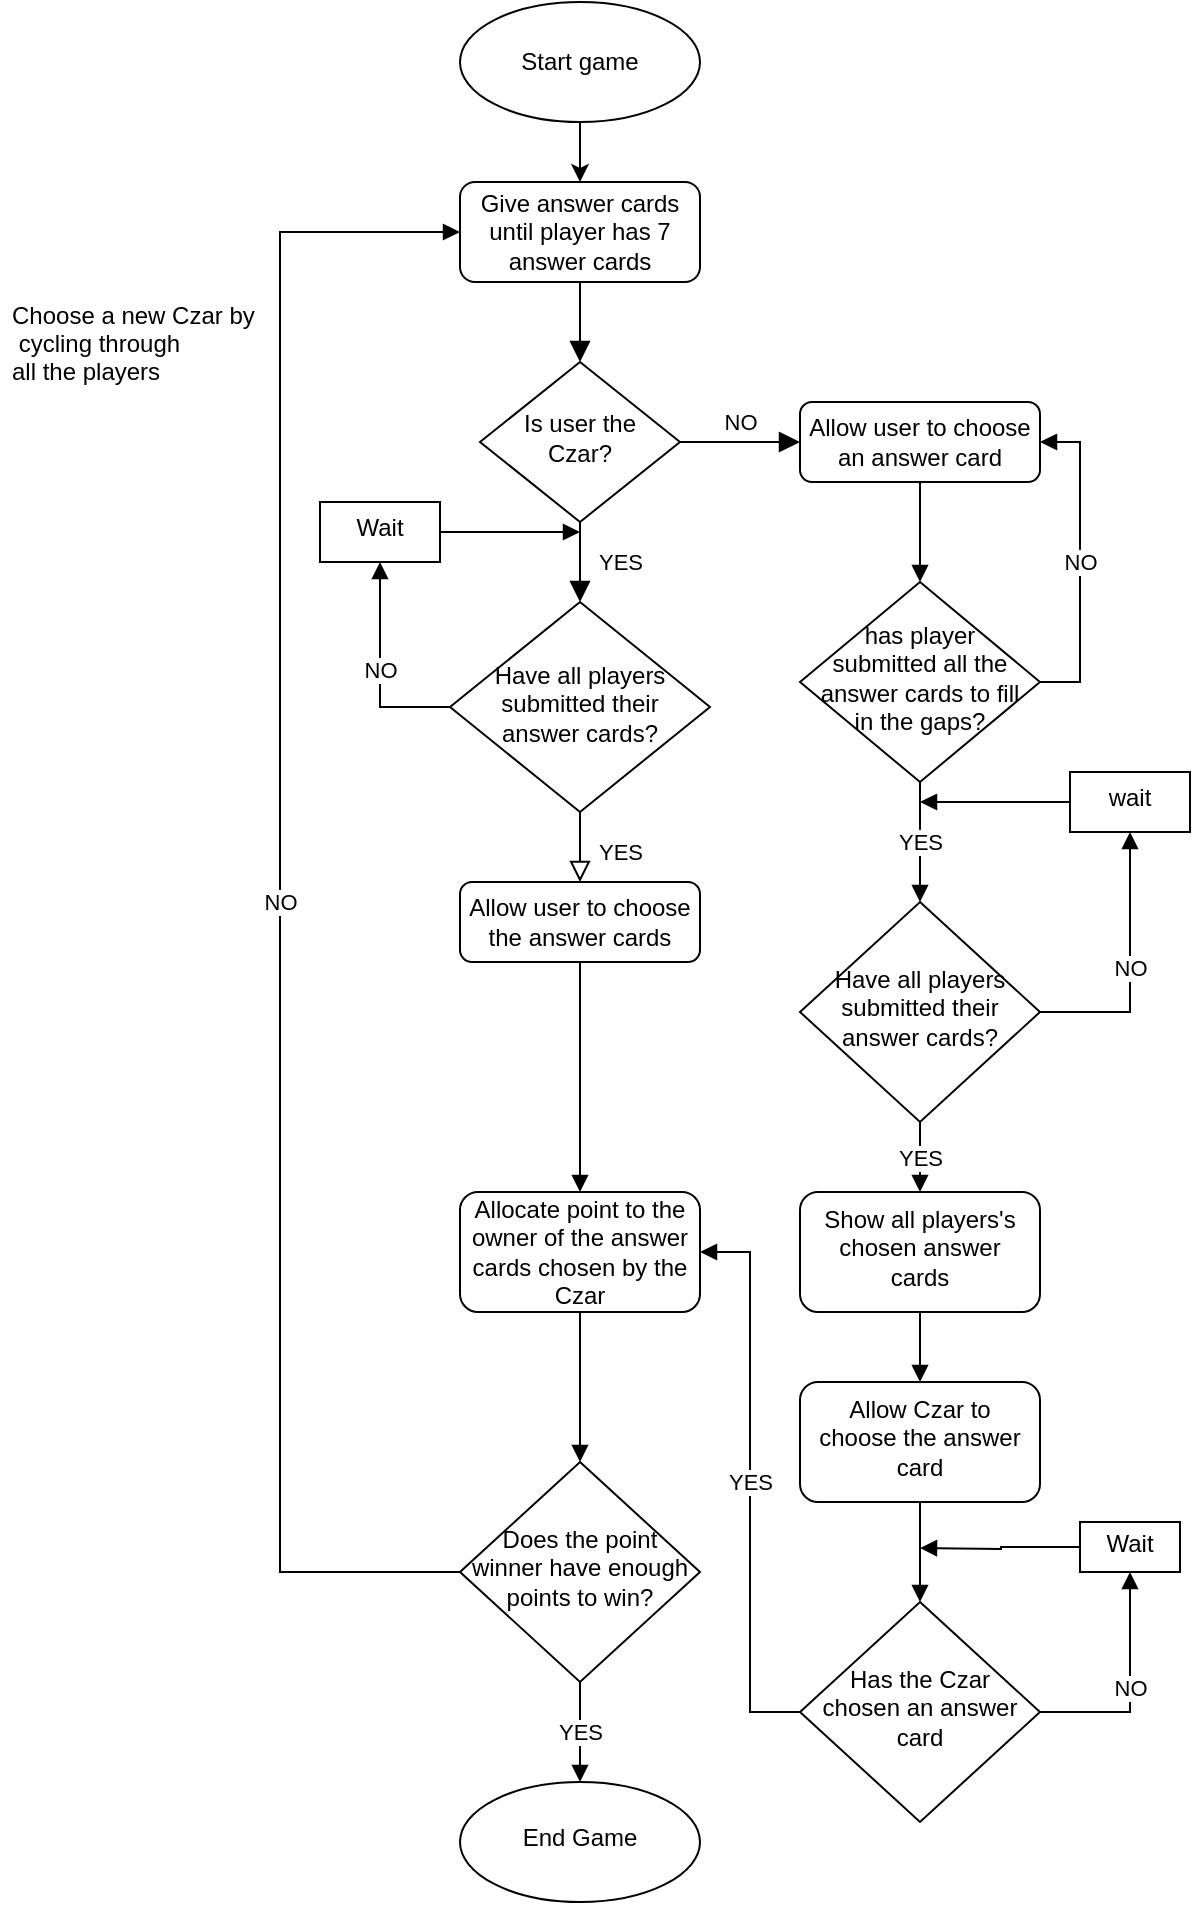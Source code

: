 <mxfile version="17.2.4" type="device"><diagram id="C5RBs43oDa-KdzZeNtuy" name="Page-1"><mxGraphModel dx="1865" dy="1786" grid="1" gridSize="10" guides="1" tooltips="1" connect="1" arrows="1" fold="1" page="1" pageScale="1" pageWidth="827" pageHeight="1169" math="0" shadow="0"><root><mxCell id="WIyWlLk6GJQsqaUBKTNV-0"/><mxCell id="WIyWlLk6GJQsqaUBKTNV-1" parent="WIyWlLk6GJQsqaUBKTNV-0"/><mxCell id="WIyWlLk6GJQsqaUBKTNV-2" value="" style="rounded=0;html=1;jettySize=auto;orthogonalLoop=1;fontSize=11;endArrow=block;endFill=1;endSize=8;strokeWidth=1;shadow=0;labelBackgroundColor=none;edgeStyle=orthogonalEdgeStyle;strokeColor=#000000;" parent="WIyWlLk6GJQsqaUBKTNV-1" source="WIyWlLk6GJQsqaUBKTNV-3" target="WIyWlLk6GJQsqaUBKTNV-6" edge="1"><mxGeometry relative="1" as="geometry"/></mxCell><mxCell id="WIyWlLk6GJQsqaUBKTNV-3" value="Give answer cards until player has 7 answer cards" style="rounded=1;whiteSpace=wrap;html=1;fontSize=12;glass=0;strokeWidth=1;shadow=0;" parent="WIyWlLk6GJQsqaUBKTNV-1" vertex="1"><mxGeometry x="160" y="80" width="120" height="50" as="geometry"/></mxCell><mxCell id="WIyWlLk6GJQsqaUBKTNV-4" value="YES" style="rounded=0;html=1;jettySize=auto;orthogonalLoop=1;fontSize=11;endArrow=block;endFill=1;endSize=8;strokeWidth=1;shadow=0;labelBackgroundColor=none;edgeStyle=orthogonalEdgeStyle;" parent="WIyWlLk6GJQsqaUBKTNV-1" source="WIyWlLk6GJQsqaUBKTNV-6" target="WIyWlLk6GJQsqaUBKTNV-10" edge="1"><mxGeometry y="20" relative="1" as="geometry"><mxPoint as="offset"/></mxGeometry></mxCell><mxCell id="WIyWlLk6GJQsqaUBKTNV-5" value="NO" style="edgeStyle=orthogonalEdgeStyle;rounded=0;html=1;jettySize=auto;orthogonalLoop=1;fontSize=11;endArrow=block;endFill=1;endSize=8;strokeWidth=1;shadow=0;labelBackgroundColor=none;" parent="WIyWlLk6GJQsqaUBKTNV-1" source="WIyWlLk6GJQsqaUBKTNV-6" target="WIyWlLk6GJQsqaUBKTNV-7" edge="1"><mxGeometry y="10" relative="1" as="geometry"><mxPoint as="offset"/></mxGeometry></mxCell><mxCell id="WIyWlLk6GJQsqaUBKTNV-6" value="Is user the Czar?" style="rhombus;whiteSpace=wrap;html=1;shadow=0;fontFamily=Helvetica;fontSize=12;align=center;strokeWidth=1;spacing=6;spacingTop=-4;" parent="WIyWlLk6GJQsqaUBKTNV-1" vertex="1"><mxGeometry x="170" y="170" width="100" height="80" as="geometry"/></mxCell><mxCell id="-mBRHAI0cHgRB4sMvhj--10" value="" style="edgeStyle=orthogonalEdgeStyle;rounded=0;orthogonalLoop=1;jettySize=auto;html=1;shadow=0;endArrow=block;endFill=1;strokeColor=#000000;entryX=0.5;entryY=0;entryDx=0;entryDy=0;" parent="WIyWlLk6GJQsqaUBKTNV-1" source="WIyWlLk6GJQsqaUBKTNV-7" target="-mBRHAI0cHgRB4sMvhj--11" edge="1"><mxGeometry relative="1" as="geometry"><mxPoint x="380" y="290" as="targetPoint"/><Array as="points"/></mxGeometry></mxCell><mxCell id="WIyWlLk6GJQsqaUBKTNV-7" value="Allow user to choose an answer card" style="rounded=1;whiteSpace=wrap;html=1;fontSize=12;glass=0;strokeWidth=1;shadow=0;" parent="WIyWlLk6GJQsqaUBKTNV-1" vertex="1"><mxGeometry x="330" y="190" width="120" height="40" as="geometry"/></mxCell><mxCell id="WIyWlLk6GJQsqaUBKTNV-8" value="YES" style="rounded=0;html=1;jettySize=auto;orthogonalLoop=1;fontSize=11;endArrow=block;endFill=0;endSize=8;strokeWidth=1;shadow=0;labelBackgroundColor=none;edgeStyle=orthogonalEdgeStyle;" parent="WIyWlLk6GJQsqaUBKTNV-1" source="WIyWlLk6GJQsqaUBKTNV-10" target="WIyWlLk6GJQsqaUBKTNV-11" edge="1"><mxGeometry x="0.333" y="20" relative="1" as="geometry"><mxPoint as="offset"/></mxGeometry></mxCell><mxCell id="-mBRHAI0cHgRB4sMvhj--32" value="NO" style="edgeStyle=orthogonalEdgeStyle;rounded=0;orthogonalLoop=1;jettySize=auto;html=1;shadow=0;endArrow=block;endFill=1;strokeColor=#000000;entryX=0.5;entryY=1;entryDx=0;entryDy=0;" parent="WIyWlLk6GJQsqaUBKTNV-1" source="WIyWlLk6GJQsqaUBKTNV-10" target="-mBRHAI0cHgRB4sMvhj--31" edge="1"><mxGeometry relative="1" as="geometry"/></mxCell><mxCell id="WIyWlLk6GJQsqaUBKTNV-10" value="Have all players submitted their answer cards?" style="rhombus;whiteSpace=wrap;html=1;shadow=0;fontFamily=Helvetica;fontSize=12;align=center;strokeWidth=1;spacing=6;spacingTop=-4;" parent="WIyWlLk6GJQsqaUBKTNV-1" vertex="1"><mxGeometry x="155" y="290" width="130" height="105" as="geometry"/></mxCell><mxCell id="-mBRHAI0cHgRB4sMvhj--35" value="" style="edgeStyle=orthogonalEdgeStyle;rounded=0;orthogonalLoop=1;jettySize=auto;html=1;shadow=0;endArrow=block;endFill=1;strokeColor=#000000;" parent="WIyWlLk6GJQsqaUBKTNV-1" source="WIyWlLk6GJQsqaUBKTNV-11" target="-mBRHAI0cHgRB4sMvhj--34" edge="1"><mxGeometry relative="1" as="geometry"/></mxCell><mxCell id="WIyWlLk6GJQsqaUBKTNV-11" value="Allow user to choose the answer cards" style="rounded=1;whiteSpace=wrap;html=1;fontSize=12;glass=0;strokeWidth=1;shadow=0;" parent="WIyWlLk6GJQsqaUBKTNV-1" vertex="1"><mxGeometry x="160" y="430" width="120" height="40" as="geometry"/></mxCell><mxCell id="-mBRHAI0cHgRB4sMvhj--3" value="" style="edgeStyle=orthogonalEdgeStyle;rounded=0;orthogonalLoop=1;jettySize=auto;html=1;" parent="WIyWlLk6GJQsqaUBKTNV-1" source="-mBRHAI0cHgRB4sMvhj--1" target="WIyWlLk6GJQsqaUBKTNV-3" edge="1"><mxGeometry relative="1" as="geometry"/></mxCell><mxCell id="-mBRHAI0cHgRB4sMvhj--1" value="Start game" style="ellipse;whiteSpace=wrap;html=1;rounded=1;glass=0;strokeWidth=1;shadow=0;" parent="WIyWlLk6GJQsqaUBKTNV-1" vertex="1"><mxGeometry x="160" y="-10" width="120" height="60" as="geometry"/></mxCell><mxCell id="-mBRHAI0cHgRB4sMvhj--15" value="NO" style="edgeStyle=orthogonalEdgeStyle;rounded=0;orthogonalLoop=1;jettySize=auto;html=1;shadow=0;endArrow=block;endFill=1;strokeColor=#000000;entryX=1;entryY=0.5;entryDx=0;entryDy=0;exitX=1;exitY=0.5;exitDx=0;exitDy=0;" parent="WIyWlLk6GJQsqaUBKTNV-1" source="-mBRHAI0cHgRB4sMvhj--11" target="WIyWlLk6GJQsqaUBKTNV-7" edge="1"><mxGeometry relative="1" as="geometry"><mxPoint x="580" y="320" as="targetPoint"/></mxGeometry></mxCell><mxCell id="-mBRHAI0cHgRB4sMvhj--17" value="YES" style="edgeStyle=orthogonalEdgeStyle;rounded=0;orthogonalLoop=1;jettySize=auto;html=1;shadow=0;endArrow=block;endFill=1;strokeColor=#000000;" parent="WIyWlLk6GJQsqaUBKTNV-1" source="-mBRHAI0cHgRB4sMvhj--11" target="-mBRHAI0cHgRB4sMvhj--16" edge="1"><mxGeometry relative="1" as="geometry"/></mxCell><mxCell id="-mBRHAI0cHgRB4sMvhj--11" value="has player submitted all the answer cards to fill in the gaps?" style="rhombus;whiteSpace=wrap;html=1;shadow=0;fontFamily=Helvetica;fontSize=12;align=center;strokeWidth=1;spacing=6;spacingTop=-4;" parent="WIyWlLk6GJQsqaUBKTNV-1" vertex="1"><mxGeometry x="330" y="280" width="120" height="100" as="geometry"/></mxCell><mxCell id="-mBRHAI0cHgRB4sMvhj--19" value="NO" style="edgeStyle=orthogonalEdgeStyle;rounded=0;orthogonalLoop=1;jettySize=auto;html=1;shadow=0;endArrow=block;endFill=1;strokeColor=#000000;entryX=0.5;entryY=1;entryDx=0;entryDy=0;" parent="WIyWlLk6GJQsqaUBKTNV-1" source="-mBRHAI0cHgRB4sMvhj--16" target="-mBRHAI0cHgRB4sMvhj--18" edge="1"><mxGeometry relative="1" as="geometry"/></mxCell><mxCell id="-mBRHAI0cHgRB4sMvhj--22" value="YES" style="edgeStyle=orthogonalEdgeStyle;rounded=0;orthogonalLoop=1;jettySize=auto;html=1;shadow=0;endArrow=block;endFill=1;strokeColor=#000000;" parent="WIyWlLk6GJQsqaUBKTNV-1" source="-mBRHAI0cHgRB4sMvhj--16" target="-mBRHAI0cHgRB4sMvhj--21" edge="1"><mxGeometry relative="1" as="geometry"/></mxCell><mxCell id="-mBRHAI0cHgRB4sMvhj--16" value="Have all players submitted their answer cards?" style="rhombus;whiteSpace=wrap;html=1;shadow=0;fontFamily=Helvetica;fontSize=12;align=center;strokeWidth=1;spacing=6;spacingTop=-4;" parent="WIyWlLk6GJQsqaUBKTNV-1" vertex="1"><mxGeometry x="330" y="440" width="120" height="110" as="geometry"/></mxCell><mxCell id="-mBRHAI0cHgRB4sMvhj--20" value="" style="edgeStyle=orthogonalEdgeStyle;rounded=0;orthogonalLoop=1;jettySize=auto;html=1;shadow=0;endArrow=block;endFill=1;strokeColor=#000000;" parent="WIyWlLk6GJQsqaUBKTNV-1" source="-mBRHAI0cHgRB4sMvhj--18" edge="1"><mxGeometry relative="1" as="geometry"><mxPoint x="390" y="390" as="targetPoint"/></mxGeometry></mxCell><mxCell id="-mBRHAI0cHgRB4sMvhj--18" value="wait" style="whiteSpace=wrap;html=1;shadow=0;strokeWidth=1;spacing=6;spacingTop=-4;" parent="WIyWlLk6GJQsqaUBKTNV-1" vertex="1"><mxGeometry x="465" y="375" width="60" height="30" as="geometry"/></mxCell><mxCell id="-mBRHAI0cHgRB4sMvhj--24" value="" style="edgeStyle=orthogonalEdgeStyle;rounded=0;orthogonalLoop=1;jettySize=auto;html=1;shadow=0;endArrow=block;endFill=1;strokeColor=#000000;" parent="WIyWlLk6GJQsqaUBKTNV-1" source="-mBRHAI0cHgRB4sMvhj--21" target="-mBRHAI0cHgRB4sMvhj--23" edge="1"><mxGeometry relative="1" as="geometry"/></mxCell><mxCell id="-mBRHAI0cHgRB4sMvhj--21" value="Show all players's chosen answer cards" style="rounded=1;whiteSpace=wrap;html=1;shadow=0;strokeWidth=1;spacing=6;spacingTop=-4;" parent="WIyWlLk6GJQsqaUBKTNV-1" vertex="1"><mxGeometry x="330" y="585" width="120" height="60" as="geometry"/></mxCell><mxCell id="-mBRHAI0cHgRB4sMvhj--26" value="" style="edgeStyle=orthogonalEdgeStyle;rounded=0;orthogonalLoop=1;jettySize=auto;html=1;shadow=0;endArrow=block;endFill=1;strokeColor=#000000;" parent="WIyWlLk6GJQsqaUBKTNV-1" source="-mBRHAI0cHgRB4sMvhj--23" target="-mBRHAI0cHgRB4sMvhj--25" edge="1"><mxGeometry relative="1" as="geometry"/></mxCell><mxCell id="-mBRHAI0cHgRB4sMvhj--23" value="Allow Czar to choose the answer card" style="whiteSpace=wrap;html=1;rounded=1;shadow=0;strokeWidth=1;spacing=6;spacingTop=-4;" parent="WIyWlLk6GJQsqaUBKTNV-1" vertex="1"><mxGeometry x="330" y="680" width="120" height="60" as="geometry"/></mxCell><mxCell id="-mBRHAI0cHgRB4sMvhj--28" value="NO" style="edgeStyle=orthogonalEdgeStyle;rounded=0;orthogonalLoop=1;jettySize=auto;html=1;shadow=0;endArrow=block;endFill=1;strokeColor=#000000;entryX=0.5;entryY=1;entryDx=0;entryDy=0;" parent="WIyWlLk6GJQsqaUBKTNV-1" source="-mBRHAI0cHgRB4sMvhj--25" target="-mBRHAI0cHgRB4sMvhj--27" edge="1"><mxGeometry relative="1" as="geometry"/></mxCell><mxCell id="-mBRHAI0cHgRB4sMvhj--36" value="YES" style="edgeStyle=orthogonalEdgeStyle;rounded=0;orthogonalLoop=1;jettySize=auto;html=1;shadow=0;endArrow=block;endFill=1;strokeColor=#000000;entryX=1;entryY=0.5;entryDx=0;entryDy=0;" parent="WIyWlLk6GJQsqaUBKTNV-1" source="-mBRHAI0cHgRB4sMvhj--25" target="-mBRHAI0cHgRB4sMvhj--34" edge="1"><mxGeometry relative="1" as="geometry"/></mxCell><mxCell id="-mBRHAI0cHgRB4sMvhj--25" value="Has the Czar chosen an answer card" style="rhombus;whiteSpace=wrap;html=1;shadow=0;fontFamily=Helvetica;fontSize=12;align=center;strokeWidth=1;spacing=6;spacingTop=-4;" parent="WIyWlLk6GJQsqaUBKTNV-1" vertex="1"><mxGeometry x="330" y="790" width="120" height="110" as="geometry"/></mxCell><mxCell id="-mBRHAI0cHgRB4sMvhj--30" value="" style="edgeStyle=orthogonalEdgeStyle;rounded=0;orthogonalLoop=1;jettySize=auto;html=1;shadow=0;endArrow=block;endFill=1;strokeColor=#000000;" parent="WIyWlLk6GJQsqaUBKTNV-1" source="-mBRHAI0cHgRB4sMvhj--27" edge="1"><mxGeometry relative="1" as="geometry"><mxPoint x="390" y="763" as="targetPoint"/></mxGeometry></mxCell><mxCell id="-mBRHAI0cHgRB4sMvhj--27" value="Wait" style="whiteSpace=wrap;html=1;shadow=0;strokeWidth=1;spacing=6;spacingTop=-4;" parent="WIyWlLk6GJQsqaUBKTNV-1" vertex="1"><mxGeometry x="470" y="750" width="50" height="25" as="geometry"/></mxCell><mxCell id="-mBRHAI0cHgRB4sMvhj--33" value="" style="edgeStyle=orthogonalEdgeStyle;rounded=0;orthogonalLoop=1;jettySize=auto;html=1;shadow=0;endArrow=block;endFill=1;strokeColor=#000000;" parent="WIyWlLk6GJQsqaUBKTNV-1" source="-mBRHAI0cHgRB4sMvhj--31" edge="1"><mxGeometry relative="1" as="geometry"><mxPoint x="220" y="255" as="targetPoint"/></mxGeometry></mxCell><mxCell id="-mBRHAI0cHgRB4sMvhj--31" value="Wait" style="whiteSpace=wrap;html=1;shadow=0;strokeWidth=1;spacing=6;spacingTop=-4;" parent="WIyWlLk6GJQsqaUBKTNV-1" vertex="1"><mxGeometry x="90" y="240" width="60" height="30" as="geometry"/></mxCell><mxCell id="-mBRHAI0cHgRB4sMvhj--38" value="" style="edgeStyle=orthogonalEdgeStyle;rounded=0;orthogonalLoop=1;jettySize=auto;html=1;shadow=0;endArrow=block;endFill=1;strokeColor=#000000;" parent="WIyWlLk6GJQsqaUBKTNV-1" source="-mBRHAI0cHgRB4sMvhj--34" target="-mBRHAI0cHgRB4sMvhj--37" edge="1"><mxGeometry relative="1" as="geometry"/></mxCell><mxCell id="-mBRHAI0cHgRB4sMvhj--34" value="Allocate point to the owner of the answer cards chosen by the Czar" style="whiteSpace=wrap;html=1;rounded=1;glass=0;strokeWidth=1;shadow=0;" parent="WIyWlLk6GJQsqaUBKTNV-1" vertex="1"><mxGeometry x="160" y="585" width="120" height="60" as="geometry"/></mxCell><mxCell id="-mBRHAI0cHgRB4sMvhj--40" value="NO" style="edgeStyle=orthogonalEdgeStyle;rounded=0;orthogonalLoop=1;jettySize=auto;html=1;shadow=0;endArrow=block;endFill=1;strokeColor=#000000;entryX=0;entryY=0.5;entryDx=0;entryDy=0;exitX=0;exitY=0.5;exitDx=0;exitDy=0;" parent="WIyWlLk6GJQsqaUBKTNV-1" source="-mBRHAI0cHgRB4sMvhj--37" target="WIyWlLk6GJQsqaUBKTNV-3" edge="1"><mxGeometry relative="1" as="geometry"><Array as="points"><mxPoint x="70" y="775"/><mxPoint x="70" y="105"/></Array></mxGeometry></mxCell><mxCell id="-mBRHAI0cHgRB4sMvhj--42" value="YES" style="edgeStyle=orthogonalEdgeStyle;rounded=0;orthogonalLoop=1;jettySize=auto;html=1;shadow=0;endArrow=block;endFill=1;strokeColor=#000000;" parent="WIyWlLk6GJQsqaUBKTNV-1" source="-mBRHAI0cHgRB4sMvhj--37" target="-mBRHAI0cHgRB4sMvhj--41" edge="1"><mxGeometry relative="1" as="geometry"/></mxCell><mxCell id="-mBRHAI0cHgRB4sMvhj--37" value="Does the point winner have enough points to win?" style="rhombus;whiteSpace=wrap;html=1;shadow=0;fontFamily=Helvetica;fontSize=12;align=center;strokeWidth=1;spacing=6;spacingTop=-4;" parent="WIyWlLk6GJQsqaUBKTNV-1" vertex="1"><mxGeometry x="160" y="720" width="120" height="110" as="geometry"/></mxCell><mxCell id="-mBRHAI0cHgRB4sMvhj--41" value="End Game" style="ellipse;whiteSpace=wrap;html=1;shadow=0;strokeWidth=1;spacing=6;spacingTop=-4;" parent="WIyWlLk6GJQsqaUBKTNV-1" vertex="1"><mxGeometry x="160" y="880" width="120" height="60" as="geometry"/></mxCell><mxCell id="-mBRHAI0cHgRB4sMvhj--43" value="Choose a new Czar by&#10; cycling through &#10;all the players" style="text;strokeColor=none;fillColor=none;align=left;verticalAlign=middle;spacingLeft=4;spacingRight=4;overflow=hidden;points=[[0,0.5],[1,0.5]];portConstraint=eastwest;rotatable=0;" parent="WIyWlLk6GJQsqaUBKTNV-1" vertex="1"><mxGeometry x="-70" y="120" width="160" height="80" as="geometry"/></mxCell></root></mxGraphModel></diagram></mxfile>